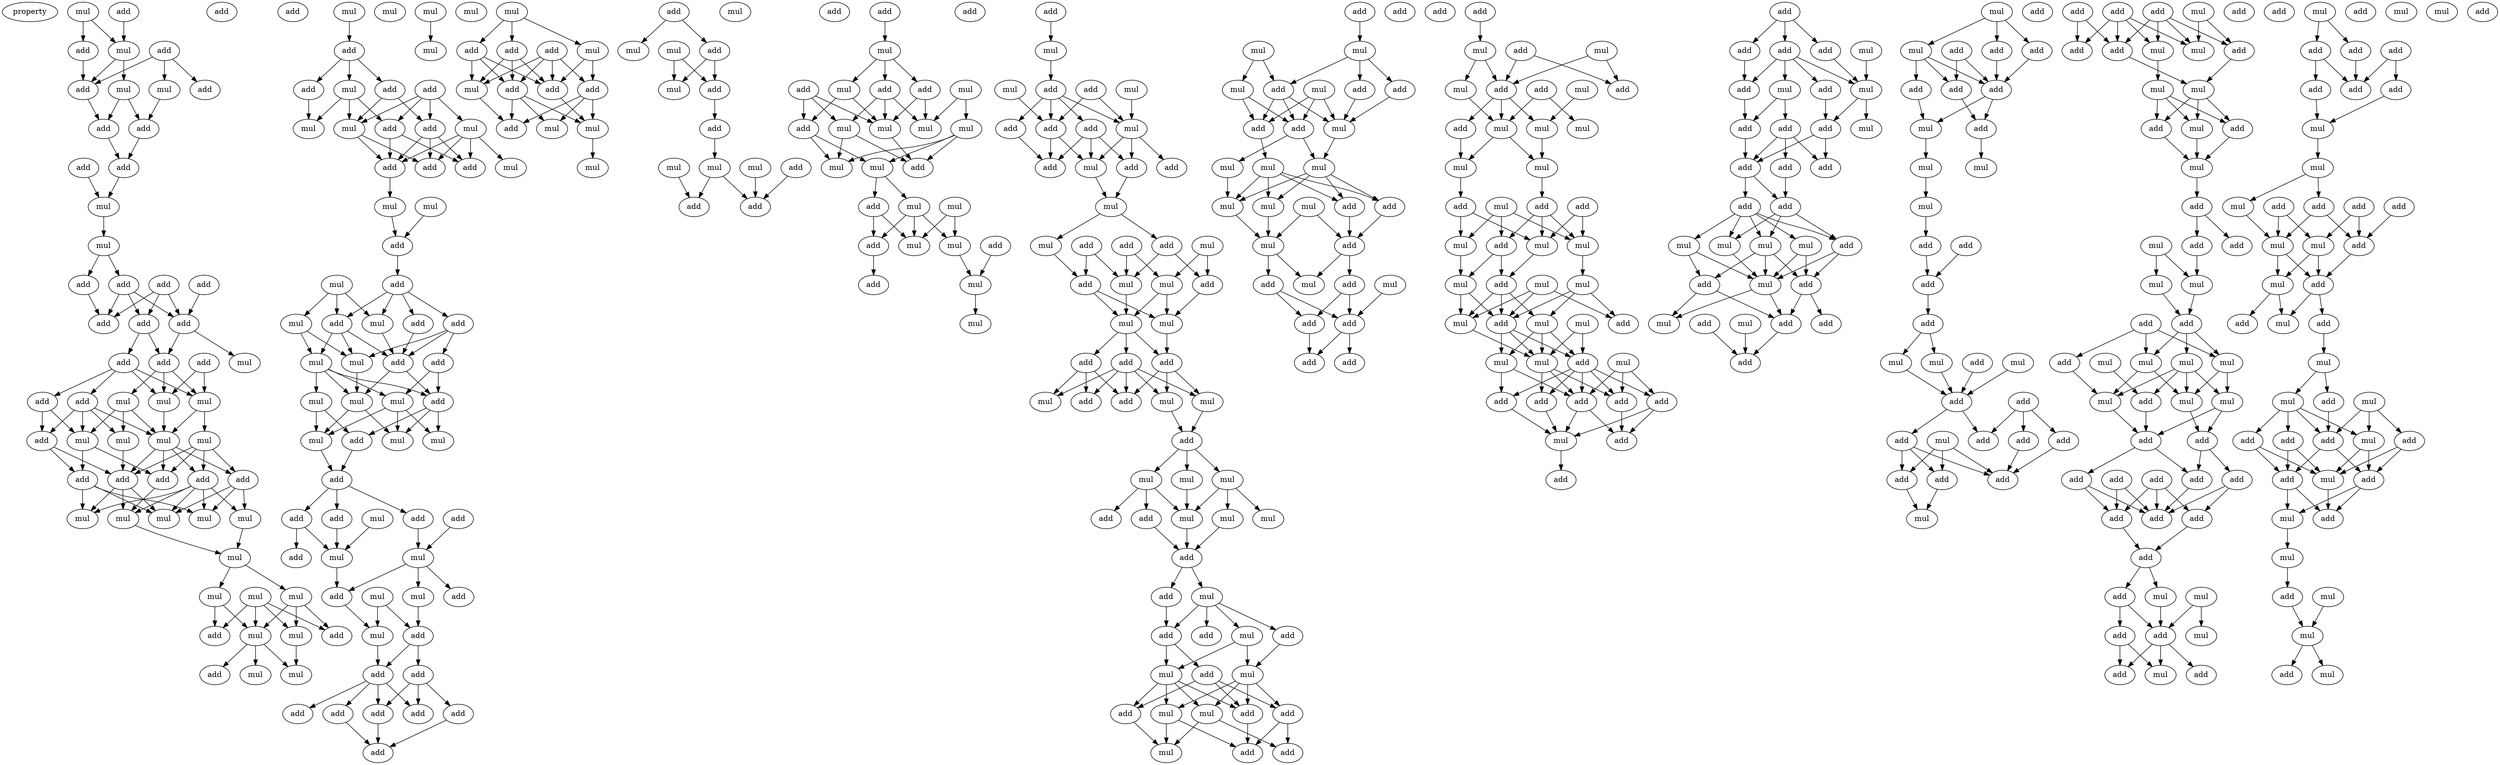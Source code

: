digraph {
    node [fontcolor=black]
    property [mul=2,lf=1.6]
    0 [ label = mul ];
    1 [ label = add ];
    2 [ label = add ];
    3 [ label = add ];
    4 [ label = mul ];
    5 [ label = add ];
    6 [ label = mul ];
    7 [ label = add ];
    8 [ label = mul ];
    9 [ label = add ];
    10 [ label = add ];
    11 [ label = add ];
    12 [ label = add ];
    13 [ label = add ];
    14 [ label = mul ];
    15 [ label = mul ];
    16 [ label = add ];
    17 [ label = add ];
    18 [ label = add ];
    19 [ label = add ];
    20 [ label = add ];
    21 [ label = add ];
    22 [ label = add ];
    23 [ label = mul ];
    24 [ label = add ];
    25 [ label = add ];
    26 [ label = add ];
    27 [ label = add ];
    28 [ label = mul ];
    29 [ label = mul ];
    30 [ label = mul ];
    31 [ label = add ];
    32 [ label = mul ];
    33 [ label = add ];
    34 [ label = mul ];
    35 [ label = mul ];
    36 [ label = mul ];
    37 [ label = add ];
    38 [ label = add ];
    39 [ label = add ];
    40 [ label = add ];
    41 [ label = add ];
    42 [ label = mul ];
    43 [ label = mul ];
    44 [ label = mul ];
    45 [ label = mul ];
    46 [ label = mul ];
    47 [ label = mul ];
    48 [ label = mul ];
    49 [ label = mul ];
    50 [ label = mul ];
    51 [ label = add ];
    52 [ label = mul ];
    53 [ label = add ];
    54 [ label = add ];
    55 [ label = mul ];
    56 [ label = mul ];
    57 [ label = mul ];
    58 [ label = add ];
    59 [ label = mul ];
    60 [ label = add ];
    61 [ label = add ];
    62 [ label = mul ];
    63 [ label = add ];
    64 [ label = add ];
    65 [ label = add ];
    66 [ label = mul ];
    67 [ label = mul ];
    68 [ label = mul ];
    69 [ label = add ];
    70 [ label = add ];
    71 [ label = mul ];
    72 [ label = add ];
    73 [ label = mul ];
    74 [ label = add ];
    75 [ label = mul ];
    76 [ label = mul ];
    77 [ label = add ];
    78 [ label = mul ];
    79 [ label = add ];
    80 [ label = add ];
    81 [ label = add ];
    82 [ label = mul ];
    83 [ label = add ];
    84 [ label = mul ];
    85 [ label = add ];
    86 [ label = mul ];
    87 [ label = mul ];
    88 [ label = add ];
    89 [ label = mul ];
    90 [ label = mul ];
    91 [ label = mul ];
    92 [ label = add ];
    93 [ label = mul ];
    94 [ label = add ];
    95 [ label = mul ];
    96 [ label = mul ];
    97 [ label = add ];
    98 [ label = mul ];
    99 [ label = add ];
    100 [ label = add ];
    101 [ label = add ];
    102 [ label = add ];
    103 [ label = add ];
    104 [ label = mul ];
    105 [ label = mul ];
    106 [ label = mul ];
    107 [ label = mul ];
    108 [ label = add ];
    109 [ label = mul ];
    110 [ label = add ];
    111 [ label = mul ];
    112 [ label = add ];
    113 [ label = mul ];
    114 [ label = mul ];
    115 [ label = add ];
    116 [ label = add ];
    117 [ label = add ];
    118 [ label = add ];
    119 [ label = add ];
    120 [ label = add ];
    121 [ label = add ];
    122 [ label = add ];
    123 [ label = mul ];
    124 [ label = add ];
    125 [ label = add ];
    126 [ label = add ];
    127 [ label = mul ];
    128 [ label = add ];
    129 [ label = add ];
    130 [ label = mul ];
    131 [ label = add ];
    132 [ label = mul ];
    133 [ label = add ];
    134 [ label = mul ];
    135 [ label = mul ];
    136 [ label = add ];
    137 [ label = mul ];
    138 [ label = mul ];
    139 [ label = mul ];
    140 [ label = add ];
    141 [ label = mul ];
    142 [ label = add ];
    143 [ label = add ];
    144 [ label = mul ];
    145 [ label = mul ];
    146 [ label = add ];
    147 [ label = mul ];
    148 [ label = add ];
    149 [ label = add ];
    150 [ label = add ];
    151 [ label = add ];
    152 [ label = add ];
    153 [ label = mul ];
    154 [ label = mul ];
    155 [ label = add ];
    156 [ label = mul ];
    157 [ label = add ];
    158 [ label = add ];
    159 [ label = add ];
    160 [ label = mul ];
    161 [ label = mul ];
    162 [ label = mul ];
    163 [ label = mul ];
    164 [ label = mul ];
    165 [ label = mul ];
    166 [ label = add ];
    167 [ label = mul ];
    168 [ label = mul ];
    169 [ label = add ];
    170 [ label = add ];
    171 [ label = mul ];
    172 [ label = add ];
    173 [ label = mul ];
    174 [ label = add ];
    175 [ label = mul ];
    176 [ label = mul ];
    177 [ label = add ];
    178 [ label = mul ];
    179 [ label = mul ];
    180 [ label = mul ];
    181 [ label = add ];
    182 [ label = add ];
    183 [ label = add ];
    184 [ label = add ];
    185 [ label = mul ];
    186 [ label = add ];
    187 [ label = mul ];
    188 [ label = add ];
    189 [ label = add ];
    190 [ label = add ];
    191 [ label = mul ];
    192 [ label = mul ];
    193 [ label = add ];
    194 [ label = add ];
    195 [ label = add ];
    196 [ label = mul ];
    197 [ label = add ];
    198 [ label = mul ];
    199 [ label = add ];
    200 [ label = mul ];
    201 [ label = mul ];
    202 [ label = mul ];
    203 [ label = add ];
    204 [ label = add ];
    205 [ label = add ];
    206 [ label = mul ];
    207 [ label = mul ];
    208 [ label = mul ];
    209 [ label = add ];
    210 [ label = add ];
    211 [ label = add ];
    212 [ label = mul ];
    213 [ label = mul ];
    214 [ label = mul ];
    215 [ label = mul ];
    216 [ label = add ];
    217 [ label = add ];
    218 [ label = mul ];
    219 [ label = mul ];
    220 [ label = add ];
    221 [ label = add ];
    222 [ label = mul ];
    223 [ label = mul ];
    224 [ label = add ];
    225 [ label = add ];
    226 [ label = add ];
    227 [ label = mul ];
    228 [ label = add ];
    229 [ label = mul ];
    230 [ label = add ];
    231 [ label = mul ];
    232 [ label = add ];
    233 [ label = add ];
    234 [ label = mul ];
    235 [ label = add ];
    236 [ label = add ];
    237 [ label = mul ];
    238 [ label = add ];
    239 [ label = mul ];
    240 [ label = mul ];
    241 [ label = add ];
    242 [ label = add ];
    243 [ label = add ];
    244 [ label = mul ];
    245 [ label = mul ];
    246 [ label = add ];
    247 [ label = add ];
    248 [ label = mul ];
    249 [ label = mul ];
    250 [ label = mul ];
    251 [ label = mul ];
    252 [ label = add ];
    253 [ label = add ];
    254 [ label = mul ];
    255 [ label = mul ];
    256 [ label = mul ];
    257 [ label = add ];
    258 [ label = mul ];
    259 [ label = mul ];
    260 [ label = mul ];
    261 [ label = add ];
    262 [ label = add ];
    263 [ label = add ];
    264 [ label = add ];
    265 [ label = add ];
    266 [ label = add ];
    267 [ label = add ];
    268 [ label = add ];
    269 [ label = add ];
    270 [ label = mul ];
    271 [ label = mul ];
    272 [ label = add ];
    273 [ label = add ];
    274 [ label = mul ];
    275 [ label = add ];
    276 [ label = mul ];
    277 [ label = add ];
    278 [ label = mul ];
    279 [ label = mul ];
    280 [ label = add ];
    281 [ label = mul ];
    282 [ label = mul ];
    283 [ label = mul ];
    284 [ label = add ];
    285 [ label = add ];
    286 [ label = add ];
    287 [ label = mul ];
    288 [ label = mul ];
    289 [ label = mul ];
    290 [ label = add ];
    291 [ label = mul ];
    292 [ label = add ];
    293 [ label = mul ];
    294 [ label = mul ];
    295 [ label = mul ];
    296 [ label = add ];
    297 [ label = mul ];
    298 [ label = mul ];
    299 [ label = add ];
    300 [ label = mul ];
    301 [ label = add ];
    302 [ label = mul ];
    303 [ label = mul ];
    304 [ label = mul ];
    305 [ label = add ];
    306 [ label = add ];
    307 [ label = add ];
    308 [ label = add ];
    309 [ label = add ];
    310 [ label = add ];
    311 [ label = mul ];
    312 [ label = add ];
    313 [ label = add ];
    314 [ label = add ];
    315 [ label = add ];
    316 [ label = mul ];
    317 [ label = add ];
    318 [ label = add ];
    319 [ label = add ];
    320 [ label = mul ];
    321 [ label = mul ];
    322 [ label = add ];
    323 [ label = mul ];
    324 [ label = add ];
    325 [ label = add ];
    326 [ label = add ];
    327 [ label = add ];
    328 [ label = add ];
    329 [ label = add ];
    330 [ label = add ];
    331 [ label = mul ];
    332 [ label = mul ];
    333 [ label = mul ];
    334 [ label = mul ];
    335 [ label = add ];
    336 [ label = mul ];
    337 [ label = add ];
    338 [ label = add ];
    339 [ label = add ];
    340 [ label = add ];
    341 [ label = add ];
    342 [ label = mul ];
    343 [ label = mul ];
    344 [ label = add ];
    345 [ label = mul ];
    346 [ label = add ];
    347 [ label = mul ];
    348 [ label = add ];
    349 [ label = add ];
    350 [ label = add ];
    351 [ label = add ];
    352 [ label = add ];
    353 [ label = mul ];
    354 [ label = add ];
    355 [ label = mul ];
    356 [ label = mul ];
    357 [ label = mul ];
    358 [ label = add ];
    359 [ label = add ];
    360 [ label = add ];
    361 [ label = add ];
    362 [ label = add ];
    363 [ label = add ];
    364 [ label = mul ];
    365 [ label = mul ];
    366 [ label = mul ];
    367 [ label = add ];
    368 [ label = add ];
    369 [ label = add ];
    370 [ label = add ];
    371 [ label = add ];
    372 [ label = add ];
    373 [ label = mul ];
    374 [ label = add ];
    375 [ label = add ];
    376 [ label = add ];
    377 [ label = mul ];
    378 [ label = add ];
    379 [ label = add ];
    380 [ label = add ];
    381 [ label = mul ];
    382 [ label = mul ];
    383 [ label = add ];
    384 [ label = add ];
    385 [ label = add ];
    386 [ label = mul ];
    387 [ label = mul ];
    388 [ label = mul ];
    389 [ label = add ];
    390 [ label = mul ];
    391 [ label = add ];
    392 [ label = mul ];
    393 [ label = add ];
    394 [ label = add ];
    395 [ label = mul ];
    396 [ label = add ];
    397 [ label = mul ];
    398 [ label = mul ];
    399 [ label = add ];
    400 [ label = add ];
    401 [ label = mul ];
    402 [ label = mul ];
    403 [ label = mul ];
    404 [ label = mul ];
    405 [ label = add ];
    406 [ label = add ];
    407 [ label = mul ];
    408 [ label = mul ];
    409 [ label = mul ];
    410 [ label = add ];
    411 [ label = add ];
    412 [ label = add ];
    413 [ label = add ];
    414 [ label = add ];
    415 [ label = add ];
    416 [ label = add ];
    417 [ label = add ];
    418 [ label = add ];
    419 [ label = add ];
    420 [ label = add ];
    421 [ label = add ];
    422 [ label = mul ];
    423 [ label = add ];
    424 [ label = mul ];
    425 [ label = add ];
    426 [ label = mul ];
    427 [ label = add ];
    428 [ label = add ];
    429 [ label = add ];
    430 [ label = add ];
    431 [ label = mul ];
    432 [ label = mul ];
    433 [ label = add ];
    434 [ label = add ];
    435 [ label = add ];
    436 [ label = add ];
    437 [ label = add ];
    438 [ label = add ];
    439 [ label = add ];
    440 [ label = mul ];
    441 [ label = mul ];
    442 [ label = mul ];
    443 [ label = add ];
    444 [ label = add ];
    445 [ label = add ];
    446 [ label = add ];
    447 [ label = mul ];
    448 [ label = add ];
    449 [ label = mul ];
    450 [ label = add ];
    451 [ label = mul ];
    452 [ label = add ];
    453 [ label = add ];
    454 [ label = mul ];
    455 [ label = mul ];
    456 [ label = mul ];
    457 [ label = add ];
    458 [ label = mul ];
    459 [ label = add ];
    460 [ label = add ];
    461 [ label = mul ];
    462 [ label = add ];
    463 [ label = add ];
    464 [ label = add ];
    465 [ label = add ];
    466 [ label = mul ];
    467 [ label = mul ];
    468 [ label = add ];
    469 [ label = mul ];
    470 [ label = add ];
    471 [ label = mul ];
    472 [ label = mul ];
    473 [ label = add ];
    474 [ label = mul ];
    475 [ label = mul ];
    476 [ label = mul ];
    477 [ label = add ];
    0 -> 3 [ name = 0 ];
    0 -> 4 [ name = 1 ];
    1 -> 4 [ name = 2 ];
    2 -> 5 [ name = 3 ];
    2 -> 7 [ name = 4 ];
    2 -> 8 [ name = 5 ];
    3 -> 5 [ name = 6 ];
    4 -> 5 [ name = 7 ];
    4 -> 6 [ name = 8 ];
    5 -> 9 [ name = 9 ];
    6 -> 9 [ name = 10 ];
    6 -> 10 [ name = 11 ];
    8 -> 10 [ name = 12 ];
    9 -> 12 [ name = 13 ];
    10 -> 12 [ name = 14 ];
    11 -> 14 [ name = 15 ];
    12 -> 14 [ name = 16 ];
    14 -> 15 [ name = 17 ];
    15 -> 16 [ name = 18 ];
    15 -> 17 [ name = 19 ];
    16 -> 20 [ name = 20 ];
    16 -> 21 [ name = 21 ];
    16 -> 22 [ name = 22 ];
    17 -> 21 [ name = 23 ];
    18 -> 22 [ name = 24 ];
    19 -> 20 [ name = 25 ];
    19 -> 21 [ name = 26 ];
    19 -> 22 [ name = 27 ];
    20 -> 25 [ name = 28 ];
    20 -> 26 [ name = 29 ];
    22 -> 23 [ name = 30 ];
    22 -> 25 [ name = 31 ];
    24 -> 29 [ name = 32 ];
    24 -> 30 [ name = 33 ];
    25 -> 28 [ name = 34 ];
    25 -> 29 [ name = 35 ];
    25 -> 30 [ name = 36 ];
    26 -> 27 [ name = 37 ];
    26 -> 29 [ name = 38 ];
    26 -> 30 [ name = 39 ];
    26 -> 31 [ name = 40 ];
    27 -> 32 [ name = 41 ];
    27 -> 33 [ name = 42 ];
    27 -> 34 [ name = 43 ];
    27 -> 35 [ name = 44 ];
    28 -> 32 [ name = 45 ];
    28 -> 34 [ name = 46 ];
    28 -> 35 [ name = 47 ];
    29 -> 32 [ name = 48 ];
    30 -> 32 [ name = 49 ];
    30 -> 36 [ name = 50 ];
    31 -> 33 [ name = 51 ];
    31 -> 35 [ name = 52 ];
    32 -> 37 [ name = 53 ];
    32 -> 38 [ name = 54 ];
    32 -> 39 [ name = 55 ];
    32 -> 41 [ name = 56 ];
    33 -> 37 [ name = 57 ];
    33 -> 40 [ name = 58 ];
    34 -> 37 [ name = 59 ];
    35 -> 40 [ name = 60 ];
    35 -> 41 [ name = 61 ];
    36 -> 37 [ name = 62 ];
    36 -> 38 [ name = 63 ];
    36 -> 39 [ name = 64 ];
    36 -> 41 [ name = 65 ];
    37 -> 42 [ name = 66 ];
    37 -> 44 [ name = 67 ];
    37 -> 46 [ name = 68 ];
    38 -> 42 [ name = 69 ];
    38 -> 43 [ name = 70 ];
    38 -> 45 [ name = 71 ];
    39 -> 42 [ name = 72 ];
    39 -> 43 [ name = 73 ];
    39 -> 44 [ name = 74 ];
    39 -> 45 [ name = 75 ];
    39 -> 46 [ name = 76 ];
    40 -> 42 [ name = 77 ];
    40 -> 45 [ name = 78 ];
    40 -> 46 [ name = 79 ];
    41 -> 44 [ name = 80 ];
    43 -> 47 [ name = 81 ];
    44 -> 47 [ name = 82 ];
    47 -> 49 [ name = 83 ];
    47 -> 50 [ name = 84 ];
    48 -> 51 [ name = 85 ];
    48 -> 52 [ name = 86 ];
    48 -> 54 [ name = 87 ];
    48 -> 55 [ name = 88 ];
    49 -> 51 [ name = 89 ];
    49 -> 52 [ name = 90 ];
    49 -> 55 [ name = 91 ];
    50 -> 54 [ name = 92 ];
    50 -> 55 [ name = 93 ];
    52 -> 56 [ name = 94 ];
    55 -> 56 [ name = 95 ];
    55 -> 57 [ name = 96 ];
    55 -> 58 [ name = 97 ];
    59 -> 60 [ name = 98 ];
    60 -> 61 [ name = 99 ];
    60 -> 62 [ name = 100 ];
    60 -> 63 [ name = 101 ];
    61 -> 67 [ name = 102 ];
    62 -> 66 [ name = 103 ];
    62 -> 67 [ name = 104 ];
    62 -> 69 [ name = 105 ];
    63 -> 65 [ name = 106 ];
    63 -> 66 [ name = 107 ];
    64 -> 65 [ name = 108 ];
    64 -> 66 [ name = 109 ];
    64 -> 68 [ name = 110 ];
    64 -> 69 [ name = 111 ];
    65 -> 70 [ name = 112 ];
    65 -> 72 [ name = 113 ];
    65 -> 74 [ name = 114 ];
    66 -> 72 [ name = 115 ];
    66 -> 74 [ name = 116 ];
    68 -> 70 [ name = 117 ];
    68 -> 71 [ name = 118 ];
    68 -> 72 [ name = 119 ];
    68 -> 74 [ name = 120 ];
    69 -> 70 [ name = 121 ];
    69 -> 72 [ name = 122 ];
    72 -> 75 [ name = 123 ];
    75 -> 77 [ name = 124 ];
    76 -> 77 [ name = 125 ];
    77 -> 79 [ name = 126 ];
    78 -> 81 [ name = 127 ];
    78 -> 82 [ name = 128 ];
    78 -> 84 [ name = 129 ];
    79 -> 80 [ name = 130 ];
    79 -> 81 [ name = 131 ];
    79 -> 83 [ name = 132 ];
    79 -> 84 [ name = 133 ];
    80 -> 88 [ name = 134 ];
    81 -> 86 [ name = 135 ];
    81 -> 87 [ name = 136 ];
    81 -> 88 [ name = 137 ];
    82 -> 86 [ name = 138 ];
    82 -> 87 [ name = 139 ];
    83 -> 85 [ name = 140 ];
    83 -> 87 [ name = 141 ];
    83 -> 88 [ name = 142 ];
    84 -> 88 [ name = 143 ];
    85 -> 91 [ name = 144 ];
    85 -> 92 [ name = 145 ];
    86 -> 89 [ name = 146 ];
    86 -> 90 [ name = 147 ];
    86 -> 91 [ name = 148 ];
    86 -> 92 [ name = 149 ];
    87 -> 90 [ name = 150 ];
    88 -> 90 [ name = 151 ];
    88 -> 92 [ name = 152 ];
    89 -> 94 [ name = 153 ];
    89 -> 96 [ name = 154 ];
    90 -> 93 [ name = 155 ];
    90 -> 96 [ name = 156 ];
    91 -> 93 [ name = 157 ];
    91 -> 95 [ name = 158 ];
    91 -> 96 [ name = 159 ];
    92 -> 93 [ name = 160 ];
    92 -> 94 [ name = 161 ];
    92 -> 95 [ name = 162 ];
    94 -> 97 [ name = 163 ];
    96 -> 97 [ name = 164 ];
    97 -> 100 [ name = 165 ];
    97 -> 101 [ name = 166 ];
    97 -> 102 [ name = 167 ];
    98 -> 105 [ name = 168 ];
    99 -> 104 [ name = 169 ];
    100 -> 105 [ name = 170 ];
    101 -> 104 [ name = 171 ];
    102 -> 103 [ name = 172 ];
    102 -> 105 [ name = 173 ];
    104 -> 107 [ name = 174 ];
    104 -> 108 [ name = 175 ];
    104 -> 110 [ name = 176 ];
    105 -> 110 [ name = 177 ];
    106 -> 111 [ name = 178 ];
    107 -> 112 [ name = 179 ];
    109 -> 112 [ name = 180 ];
    109 -> 113 [ name = 181 ];
    110 -> 113 [ name = 182 ];
    112 -> 115 [ name = 183 ];
    112 -> 116 [ name = 184 ];
    113 -> 116 [ name = 185 ];
    115 -> 117 [ name = 186 ];
    115 -> 119 [ name = 187 ];
    115 -> 121 [ name = 188 ];
    116 -> 117 [ name = 189 ];
    116 -> 118 [ name = 190 ];
    116 -> 120 [ name = 191 ];
    116 -> 121 [ name = 192 ];
    117 -> 122 [ name = 193 ];
    118 -> 122 [ name = 194 ];
    119 -> 122 [ name = 195 ];
    123 -> 125 [ name = 196 ];
    123 -> 126 [ name = 197 ];
    123 -> 127 [ name = 198 ];
    124 -> 128 [ name = 199 ];
    124 -> 129 [ name = 200 ];
    124 -> 130 [ name = 201 ];
    124 -> 131 [ name = 202 ];
    125 -> 129 [ name = 203 ];
    125 -> 130 [ name = 204 ];
    125 -> 131 [ name = 205 ];
    126 -> 129 [ name = 206 ];
    126 -> 130 [ name = 207 ];
    126 -> 131 [ name = 208 ];
    127 -> 128 [ name = 209 ];
    127 -> 131 [ name = 210 ];
    128 -> 132 [ name = 211 ];
    128 -> 133 [ name = 212 ];
    128 -> 134 [ name = 213 ];
    129 -> 132 [ name = 214 ];
    129 -> 133 [ name = 215 ];
    129 -> 134 [ name = 216 ];
    130 -> 133 [ name = 217 ];
    131 -> 132 [ name = 218 ];
    132 -> 135 [ name = 219 ];
    136 -> 137 [ name = 220 ];
    136 -> 140 [ name = 221 ];
    139 -> 141 [ name = 222 ];
    139 -> 142 [ name = 223 ];
    140 -> 141 [ name = 224 ];
    140 -> 142 [ name = 225 ];
    142 -> 143 [ name = 226 ];
    143 -> 147 [ name = 227 ];
    144 -> 149 [ name = 228 ];
    145 -> 150 [ name = 229 ];
    147 -> 149 [ name = 230 ];
    147 -> 150 [ name = 231 ];
    148 -> 150 [ name = 232 ];
    151 -> 153 [ name = 233 ];
    153 -> 156 [ name = 234 ];
    153 -> 157 [ name = 235 ];
    153 -> 158 [ name = 236 ];
    154 -> 161 [ name = 237 ];
    154 -> 162 [ name = 238 ];
    155 -> 159 [ name = 239 ];
    155 -> 160 [ name = 240 ];
    155 -> 163 [ name = 241 ];
    156 -> 159 [ name = 242 ];
    156 -> 163 [ name = 243 ];
    157 -> 162 [ name = 244 ];
    157 -> 163 [ name = 245 ];
    158 -> 160 [ name = 246 ];
    158 -> 162 [ name = 247 ];
    158 -> 163 [ name = 248 ];
    159 -> 164 [ name = 249 ];
    159 -> 165 [ name = 250 ];
    160 -> 164 [ name = 251 ];
    160 -> 166 [ name = 252 ];
    161 -> 164 [ name = 253 ];
    161 -> 165 [ name = 254 ];
    161 -> 166 [ name = 255 ];
    163 -> 166 [ name = 256 ];
    165 -> 168 [ name = 257 ];
    165 -> 169 [ name = 258 ];
    167 -> 171 [ name = 259 ];
    167 -> 173 [ name = 260 ];
    168 -> 170 [ name = 261 ];
    168 -> 171 [ name = 262 ];
    168 -> 173 [ name = 263 ];
    169 -> 170 [ name = 264 ];
    169 -> 173 [ name = 265 ];
    170 -> 174 [ name = 266 ];
    171 -> 175 [ name = 267 ];
    172 -> 175 [ name = 268 ];
    175 -> 176 [ name = 269 ];
    177 -> 178 [ name = 270 ];
    178 -> 181 [ name = 271 ];
    179 -> 185 [ name = 272 ];
    180 -> 183 [ name = 273 ];
    181 -> 183 [ name = 274 ];
    181 -> 184 [ name = 275 ];
    181 -> 185 [ name = 276 ];
    181 -> 186 [ name = 277 ];
    182 -> 183 [ name = 278 ];
    182 -> 185 [ name = 279 ];
    183 -> 187 [ name = 280 ];
    183 -> 189 [ name = 281 ];
    184 -> 187 [ name = 282 ];
    184 -> 189 [ name = 283 ];
    184 -> 190 [ name = 284 ];
    185 -> 187 [ name = 285 ];
    185 -> 188 [ name = 286 ];
    185 -> 190 [ name = 287 ];
    186 -> 189 [ name = 288 ];
    187 -> 191 [ name = 289 ];
    190 -> 191 [ name = 290 ];
    191 -> 192 [ name = 291 ];
    191 -> 195 [ name = 292 ];
    192 -> 197 [ name = 293 ];
    193 -> 197 [ name = 294 ];
    193 -> 198 [ name = 295 ];
    194 -> 198 [ name = 296 ];
    194 -> 200 [ name = 297 ];
    195 -> 198 [ name = 298 ];
    195 -> 199 [ name = 299 ];
    196 -> 199 [ name = 300 ];
    196 -> 200 [ name = 301 ];
    197 -> 201 [ name = 302 ];
    197 -> 202 [ name = 303 ];
    198 -> 201 [ name = 304 ];
    199 -> 202 [ name = 305 ];
    200 -> 201 [ name = 306 ];
    200 -> 202 [ name = 307 ];
    201 -> 203 [ name = 308 ];
    201 -> 204 [ name = 309 ];
    201 -> 205 [ name = 310 ];
    202 -> 203 [ name = 311 ];
    203 -> 207 [ name = 312 ];
    203 -> 208 [ name = 313 ];
    203 -> 209 [ name = 314 ];
    204 -> 206 [ name = 315 ];
    204 -> 209 [ name = 316 ];
    204 -> 210 [ name = 317 ];
    205 -> 206 [ name = 318 ];
    205 -> 207 [ name = 319 ];
    205 -> 208 [ name = 320 ];
    205 -> 209 [ name = 321 ];
    205 -> 210 [ name = 322 ];
    207 -> 211 [ name = 323 ];
    208 -> 211 [ name = 324 ];
    211 -> 212 [ name = 325 ];
    211 -> 213 [ name = 326 ];
    211 -> 214 [ name = 327 ];
    212 -> 219 [ name = 328 ];
    213 -> 216 [ name = 329 ];
    213 -> 217 [ name = 330 ];
    213 -> 219 [ name = 331 ];
    214 -> 215 [ name = 332 ];
    214 -> 218 [ name = 333 ];
    214 -> 219 [ name = 334 ];
    215 -> 220 [ name = 335 ];
    216 -> 220 [ name = 336 ];
    219 -> 220 [ name = 337 ];
    220 -> 221 [ name = 338 ];
    220 -> 222 [ name = 339 ];
    221 -> 225 [ name = 340 ];
    222 -> 223 [ name = 341 ];
    222 -> 224 [ name = 342 ];
    222 -> 225 [ name = 343 ];
    222 -> 226 [ name = 344 ];
    223 -> 227 [ name = 345 ];
    223 -> 229 [ name = 346 ];
    225 -> 227 [ name = 347 ];
    225 -> 228 [ name = 348 ];
    226 -> 229 [ name = 349 ];
    227 -> 231 [ name = 350 ];
    227 -> 232 [ name = 351 ];
    227 -> 233 [ name = 352 ];
    227 -> 234 [ name = 353 ];
    228 -> 230 [ name = 354 ];
    228 -> 232 [ name = 355 ];
    228 -> 233 [ name = 356 ];
    229 -> 230 [ name = 357 ];
    229 -> 231 [ name = 358 ];
    229 -> 233 [ name = 359 ];
    229 -> 234 [ name = 360 ];
    230 -> 235 [ name = 361 ];
    230 -> 236 [ name = 362 ];
    231 -> 235 [ name = 363 ];
    231 -> 237 [ name = 364 ];
    232 -> 237 [ name = 365 ];
    233 -> 235 [ name = 366 ];
    234 -> 236 [ name = 367 ];
    234 -> 237 [ name = 368 ];
    238 -> 239 [ name = 369 ];
    239 -> 241 [ name = 370 ];
    239 -> 242 [ name = 371 ];
    239 -> 243 [ name = 372 ];
    240 -> 241 [ name = 373 ];
    240 -> 245 [ name = 374 ];
    241 -> 246 [ name = 375 ];
    241 -> 247 [ name = 376 ];
    241 -> 248 [ name = 377 ];
    242 -> 248 [ name = 378 ];
    243 -> 248 [ name = 379 ];
    244 -> 246 [ name = 380 ];
    244 -> 247 [ name = 381 ];
    244 -> 248 [ name = 382 ];
    245 -> 246 [ name = 383 ];
    245 -> 247 [ name = 384 ];
    246 -> 250 [ name = 385 ];
    246 -> 251 [ name = 386 ];
    247 -> 249 [ name = 387 ];
    248 -> 250 [ name = 388 ];
    249 -> 252 [ name = 389 ];
    249 -> 253 [ name = 390 ];
    249 -> 254 [ name = 391 ];
    249 -> 255 [ name = 392 ];
    250 -> 252 [ name = 393 ];
    250 -> 253 [ name = 394 ];
    250 -> 254 [ name = 395 ];
    250 -> 255 [ name = 396 ];
    251 -> 255 [ name = 397 ];
    252 -> 257 [ name = 398 ];
    253 -> 257 [ name = 399 ];
    254 -> 258 [ name = 400 ];
    255 -> 258 [ name = 401 ];
    256 -> 257 [ name = 402 ];
    256 -> 258 [ name = 403 ];
    257 -> 260 [ name = 404 ];
    257 -> 261 [ name = 405 ];
    258 -> 260 [ name = 406 ];
    258 -> 262 [ name = 407 ];
    259 -> 264 [ name = 408 ];
    261 -> 263 [ name = 409 ];
    261 -> 264 [ name = 410 ];
    262 -> 263 [ name = 411 ];
    262 -> 264 [ name = 412 ];
    263 -> 266 [ name = 413 ];
    264 -> 265 [ name = 414 ];
    264 -> 266 [ name = 415 ];
    269 -> 270 [ name = 416 ];
    270 -> 276 [ name = 417 ];
    270 -> 277 [ name = 418 ];
    271 -> 273 [ name = 419 ];
    271 -> 277 [ name = 420 ];
    272 -> 273 [ name = 421 ];
    272 -> 277 [ name = 422 ];
    274 -> 278 [ name = 423 ];
    275 -> 279 [ name = 424 ];
    275 -> 281 [ name = 425 ];
    276 -> 281 [ name = 426 ];
    277 -> 278 [ name = 427 ];
    277 -> 280 [ name = 428 ];
    277 -> 281 [ name = 429 ];
    278 -> 282 [ name = 430 ];
    280 -> 283 [ name = 431 ];
    281 -> 282 [ name = 432 ];
    281 -> 283 [ name = 433 ];
    282 -> 286 [ name = 434 ];
    283 -> 284 [ name = 435 ];
    284 -> 289 [ name = 436 ];
    284 -> 291 [ name = 437 ];
    285 -> 288 [ name = 438 ];
    285 -> 291 [ name = 439 ];
    286 -> 288 [ name = 440 ];
    286 -> 290 [ name = 441 ];
    286 -> 291 [ name = 442 ];
    287 -> 288 [ name = 443 ];
    287 -> 289 [ name = 444 ];
    287 -> 290 [ name = 445 ];
    288 -> 294 [ name = 446 ];
    289 -> 293 [ name = 447 ];
    290 -> 292 [ name = 448 ];
    290 -> 293 [ name = 449 ];
    291 -> 292 [ name = 450 ];
    292 -> 296 [ name = 451 ];
    292 -> 297 [ name = 452 ];
    292 -> 300 [ name = 453 ];
    293 -> 296 [ name = 454 ];
    293 -> 297 [ name = 455 ];
    294 -> 296 [ name = 456 ];
    294 -> 299 [ name = 457 ];
    294 -> 300 [ name = 458 ];
    295 -> 296 [ name = 459 ];
    295 -> 297 [ name = 460 ];
    295 -> 299 [ name = 461 ];
    296 -> 301 [ name = 462 ];
    296 -> 302 [ name = 463 ];
    296 -> 303 [ name = 464 ];
    297 -> 303 [ name = 465 ];
    298 -> 301 [ name = 466 ];
    298 -> 303 [ name = 467 ];
    300 -> 301 [ name = 468 ];
    300 -> 302 [ name = 469 ];
    300 -> 303 [ name = 470 ];
    301 -> 305 [ name = 471 ];
    301 -> 306 [ name = 472 ];
    301 -> 307 [ name = 473 ];
    301 -> 308 [ name = 474 ];
    301 -> 309 [ name = 475 ];
    302 -> 305 [ name = 476 ];
    302 -> 306 [ name = 477 ];
    303 -> 306 [ name = 478 ];
    303 -> 307 [ name = 479 ];
    303 -> 309 [ name = 480 ];
    304 -> 306 [ name = 481 ];
    304 -> 307 [ name = 482 ];
    304 -> 308 [ name = 483 ];
    305 -> 311 [ name = 484 ];
    306 -> 310 [ name = 485 ];
    306 -> 311 [ name = 486 ];
    307 -> 310 [ name = 487 ];
    308 -> 310 [ name = 488 ];
    308 -> 311 [ name = 489 ];
    309 -> 311 [ name = 490 ];
    311 -> 312 [ name = 491 ];
    313 -> 314 [ name = 492 ];
    313 -> 315 [ name = 493 ];
    313 -> 317 [ name = 494 ];
    314 -> 321 [ name = 495 ];
    315 -> 318 [ name = 496 ];
    315 -> 319 [ name = 497 ];
    315 -> 320 [ name = 498 ];
    315 -> 321 [ name = 499 ];
    316 -> 321 [ name = 500 ];
    317 -> 319 [ name = 501 ];
    318 -> 322 [ name = 502 ];
    319 -> 325 [ name = 503 ];
    320 -> 324 [ name = 504 ];
    320 -> 325 [ name = 505 ];
    321 -> 322 [ name = 506 ];
    321 -> 323 [ name = 507 ];
    322 -> 327 [ name = 508 ];
    322 -> 328 [ name = 509 ];
    324 -> 326 [ name = 510 ];
    324 -> 327 [ name = 511 ];
    324 -> 328 [ name = 512 ];
    325 -> 327 [ name = 513 ];
    326 -> 329 [ name = 514 ];
    327 -> 329 [ name = 515 ];
    327 -> 330 [ name = 516 ];
    329 -> 331 [ name = 517 ];
    329 -> 333 [ name = 518 ];
    329 -> 335 [ name = 519 ];
    330 -> 331 [ name = 520 ];
    330 -> 332 [ name = 521 ];
    330 -> 333 [ name = 522 ];
    330 -> 334 [ name = 523 ];
    330 -> 335 [ name = 524 ];
    331 -> 336 [ name = 525 ];
    332 -> 336 [ name = 526 ];
    332 -> 337 [ name = 527 ];
    333 -> 336 [ name = 528 ];
    333 -> 337 [ name = 529 ];
    333 -> 338 [ name = 530 ];
    334 -> 336 [ name = 531 ];
    334 -> 338 [ name = 532 ];
    335 -> 336 [ name = 533 ];
    335 -> 338 [ name = 534 ];
    336 -> 341 [ name = 535 ];
    336 -> 342 [ name = 536 ];
    337 -> 341 [ name = 537 ];
    337 -> 342 [ name = 538 ];
    338 -> 340 [ name = 539 ];
    338 -> 341 [ name = 540 ];
    339 -> 344 [ name = 541 ];
    341 -> 344 [ name = 542 ];
    343 -> 344 [ name = 543 ];
    345 -> 346 [ name = 544 ];
    345 -> 347 [ name = 545 ];
    345 -> 348 [ name = 546 ];
    346 -> 351 [ name = 547 ];
    347 -> 350 [ name = 548 ];
    347 -> 351 [ name = 549 ];
    347 -> 352 [ name = 550 ];
    348 -> 351 [ name = 551 ];
    349 -> 350 [ name = 552 ];
    349 -> 351 [ name = 553 ];
    350 -> 354 [ name = 554 ];
    351 -> 353 [ name = 555 ];
    351 -> 354 [ name = 556 ];
    352 -> 353 [ name = 557 ];
    353 -> 356 [ name = 558 ];
    354 -> 355 [ name = 559 ];
    356 -> 357 [ name = 560 ];
    357 -> 360 [ name = 561 ];
    358 -> 361 [ name = 562 ];
    360 -> 361 [ name = 563 ];
    361 -> 362 [ name = 564 ];
    362 -> 364 [ name = 565 ];
    362 -> 366 [ name = 566 ];
    363 -> 368 [ name = 567 ];
    364 -> 368 [ name = 568 ];
    365 -> 368 [ name = 569 ];
    366 -> 368 [ name = 570 ];
    367 -> 369 [ name = 571 ];
    367 -> 371 [ name = 572 ];
    367 -> 372 [ name = 573 ];
    368 -> 370 [ name = 574 ];
    368 -> 372 [ name = 575 ];
    369 -> 376 [ name = 576 ];
    370 -> 374 [ name = 577 ];
    370 -> 375 [ name = 578 ];
    370 -> 376 [ name = 579 ];
    371 -> 376 [ name = 580 ];
    373 -> 374 [ name = 581 ];
    373 -> 375 [ name = 582 ];
    373 -> 376 [ name = 583 ];
    374 -> 377 [ name = 584 ];
    375 -> 377 [ name = 585 ];
    378 -> 382 [ name = 586 ];
    378 -> 383 [ name = 587 ];
    378 -> 385 [ name = 588 ];
    378 -> 386 [ name = 589 ];
    379 -> 382 [ name = 590 ];
    379 -> 383 [ name = 591 ];
    379 -> 384 [ name = 592 ];
    379 -> 386 [ name = 593 ];
    380 -> 383 [ name = 594 ];
    380 -> 385 [ name = 595 ];
    381 -> 384 [ name = 596 ];
    381 -> 386 [ name = 597 ];
    382 -> 388 [ name = 598 ];
    383 -> 387 [ name = 599 ];
    384 -> 387 [ name = 600 ];
    387 -> 389 [ name = 601 ];
    387 -> 390 [ name = 602 ];
    387 -> 391 [ name = 603 ];
    388 -> 389 [ name = 604 ];
    388 -> 390 [ name = 605 ];
    388 -> 391 [ name = 606 ];
    389 -> 392 [ name = 607 ];
    390 -> 392 [ name = 608 ];
    391 -> 392 [ name = 609 ];
    392 -> 393 [ name = 610 ];
    393 -> 394 [ name = 611 ];
    393 -> 396 [ name = 612 ];
    394 -> 398 [ name = 613 ];
    395 -> 397 [ name = 614 ];
    395 -> 398 [ name = 615 ];
    397 -> 399 [ name = 616 ];
    398 -> 399 [ name = 617 ];
    399 -> 401 [ name = 618 ];
    399 -> 402 [ name = 619 ];
    399 -> 403 [ name = 620 ];
    400 -> 401 [ name = 621 ];
    400 -> 403 [ name = 622 ];
    400 -> 405 [ name = 623 ];
    401 -> 407 [ name = 624 ];
    401 -> 409 [ name = 625 ];
    402 -> 406 [ name = 626 ];
    402 -> 407 [ name = 627 ];
    402 -> 408 [ name = 628 ];
    402 -> 409 [ name = 629 ];
    403 -> 408 [ name = 630 ];
    403 -> 409 [ name = 631 ];
    404 -> 406 [ name = 632 ];
    405 -> 407 [ name = 633 ];
    406 -> 411 [ name = 634 ];
    407 -> 411 [ name = 635 ];
    408 -> 410 [ name = 636 ];
    408 -> 411 [ name = 637 ];
    409 -> 410 [ name = 638 ];
    410 -> 413 [ name = 639 ];
    410 -> 415 [ name = 640 ];
    411 -> 414 [ name = 641 ];
    411 -> 415 [ name = 642 ];
    412 -> 417 [ name = 643 ];
    412 -> 419 [ name = 644 ];
    413 -> 417 [ name = 645 ];
    413 -> 418 [ name = 646 ];
    414 -> 417 [ name = 647 ];
    414 -> 419 [ name = 648 ];
    415 -> 417 [ name = 649 ];
    416 -> 417 [ name = 650 ];
    416 -> 418 [ name = 651 ];
    416 -> 419 [ name = 652 ];
    418 -> 420 [ name = 653 ];
    419 -> 420 [ name = 654 ];
    420 -> 421 [ name = 655 ];
    420 -> 422 [ name = 656 ];
    421 -> 425 [ name = 657 ];
    421 -> 427 [ name = 658 ];
    422 -> 427 [ name = 659 ];
    424 -> 426 [ name = 660 ];
    424 -> 427 [ name = 661 ];
    425 -> 429 [ name = 662 ];
    425 -> 431 [ name = 663 ];
    427 -> 428 [ name = 664 ];
    427 -> 429 [ name = 665 ];
    427 -> 431 [ name = 666 ];
    432 -> 433 [ name = 667 ];
    432 -> 434 [ name = 668 ];
    433 -> 437 [ name = 669 ];
    434 -> 436 [ name = 670 ];
    434 -> 437 [ name = 671 ];
    435 -> 437 [ name = 672 ];
    435 -> 439 [ name = 673 ];
    436 -> 440 [ name = 674 ];
    439 -> 440 [ name = 675 ];
    440 -> 441 [ name = 676 ];
    441 -> 442 [ name = 677 ];
    441 -> 445 [ name = 678 ];
    442 -> 447 [ name = 679 ];
    443 -> 447 [ name = 680 ];
    443 -> 449 [ name = 681 ];
    444 -> 448 [ name = 682 ];
    444 -> 449 [ name = 683 ];
    445 -> 447 [ name = 684 ];
    445 -> 448 [ name = 685 ];
    446 -> 448 [ name = 686 ];
    447 -> 450 [ name = 687 ];
    447 -> 451 [ name = 688 ];
    448 -> 450 [ name = 689 ];
    449 -> 450 [ name = 690 ];
    449 -> 451 [ name = 691 ];
    450 -> 453 [ name = 692 ];
    450 -> 454 [ name = 693 ];
    451 -> 452 [ name = 694 ];
    451 -> 454 [ name = 695 ];
    453 -> 455 [ name = 696 ];
    455 -> 456 [ name = 697 ];
    455 -> 457 [ name = 698 ];
    456 -> 459 [ name = 699 ];
    456 -> 460 [ name = 700 ];
    456 -> 461 [ name = 701 ];
    456 -> 463 [ name = 702 ];
    457 -> 460 [ name = 703 ];
    458 -> 460 [ name = 704 ];
    458 -> 461 [ name = 705 ];
    458 -> 462 [ name = 706 ];
    459 -> 465 [ name = 707 ];
    459 -> 466 [ name = 708 ];
    460 -> 464 [ name = 709 ];
    460 -> 465 [ name = 710 ];
    461 -> 464 [ name = 711 ];
    461 -> 466 [ name = 712 ];
    462 -> 464 [ name = 713 ];
    462 -> 466 [ name = 714 ];
    463 -> 465 [ name = 715 ];
    463 -> 466 [ name = 716 ];
    464 -> 467 [ name = 717 ];
    464 -> 468 [ name = 718 ];
    465 -> 467 [ name = 719 ];
    465 -> 468 [ name = 720 ];
    466 -> 468 [ name = 721 ];
    467 -> 469 [ name = 722 ];
    469 -> 470 [ name = 723 ];
    470 -> 472 [ name = 724 ];
    471 -> 472 [ name = 725 ];
    472 -> 473 [ name = 726 ];
    472 -> 475 [ name = 727 ];
}
